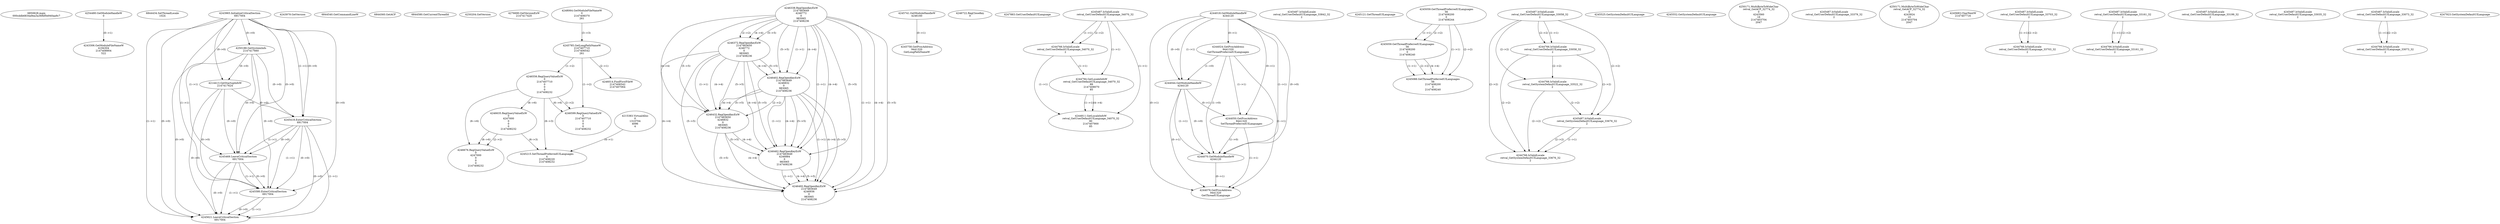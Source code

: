 // Global SCDG with merge call
digraph {
	0 [label="6850628.main
000cddb6834a9ea3a36fbf0e940aa9c7"]
	1 [label="4254480.GetModuleHandleW
0"]
	2 [label="6844434.SetThreadLocale
1024"]
	3 [label="4243965.InitializeCriticalSection
6917004"]
	4 [label="4243979.GetVersion
"]
	5 [label="4250188.GetSystemInfo
2147417660"]
	3 -> 5 [label="(0-->0)"]
	6 [label="6844540.GetCommandLineW
"]
	7 [label="4214413.GetStartupInfoW
2147417624"]
	3 -> 7 [label="(0-->0)"]
	5 -> 7 [label="(0-->0)"]
	8 [label="6844560.GetACP
"]
	9 [label="6844580.GetCurrentThreadId
"]
	10 [label="4250204.GetVersion
"]
	11 [label="4276690.GetVersionExW
2147417420"]
	12 [label="4243306.GetModuleFileNameW
4194304
2147408904
522"]
	1 -> 12 [label="(0-->1)"]
	13 [label="4248064.GetModuleFileNameW
0
2147408370
261"]
	14 [label="4215383.VirtualAlloc
0
1310704
4096
4"]
	15 [label="4246338.RegOpenKeyExW
2147483649
4246772
0
983065
2147408236"]
	16 [label="4245741.GetModuleHandleW
4246160"]
	17 [label="4245758.GetProcAddress
9441320
GetLongPathNameW"]
	16 -> 17 [label="(0-->1)"]
	18 [label="4245785.GetLongPathNameW
2147407710
2147406542
261"]
	13 -> 18 [label="(3-->3)"]
	19 [label="4246556.RegQueryValueExW
0
2147407710
0
0
0
2147408232"]
	18 -> 19 [label="(1-->2)"]
	20 [label="4246599.RegQueryValueExW
0
2147407710
0
0
0
2147408232"]
	18 -> 20 [label="(1-->2)"]
	19 -> 20 [label="(2-->2)"]
	19 -> 20 [label="(6-->6)"]
	21 [label="4246722.RegCloseKey
0"]
	22 [label="4247883.GetUserDefaultUILanguage
"]
	23 [label="4245418.EnterCriticalSection
6917004"]
	3 -> 23 [label="(1-->1)"]
	3 -> 23 [label="(0-->0)"]
	5 -> 23 [label="(0-->0)"]
	7 -> 23 [label="(0-->0)"]
	24 [label="4245469.LeaveCriticalSection
6917004"]
	3 -> 24 [label="(1-->1)"]
	23 -> 24 [label="(1-->1)"]
	3 -> 24 [label="(0-->0)"]
	5 -> 24 [label="(0-->0)"]
	7 -> 24 [label="(0-->0)"]
	23 -> 24 [label="(0-->0)"]
	25 [label="4245487.IsValidLocale
retval_GetUserDefaultUILanguage_34070_32
2"]
	26 [label="4244766.IsValidLocale
retval_GetUserDefaultUILanguage_34070_32
2"]
	25 -> 26 [label="(1-->1)"]
	25 -> 26 [label="(2-->2)"]
	27 [label="4244794.GetLocaleInfoW
retval_GetUserDefaultUILanguage_34070_32
89
2147408070
85"]
	25 -> 27 [label="(1-->1)"]
	26 -> 27 [label="(1-->1)"]
	28 [label="4244811.GetLocaleInfoW
retval_GetUserDefaultUILanguage_34070_32
90
2147407900
85"]
	25 -> 28 [label="(1-->1)"]
	26 -> 28 [label="(1-->1)"]
	27 -> 28 [label="(1-->1)"]
	27 -> 28 [label="(4-->4)"]
	29 [label="4244018.GetModuleHandleW
4244120"]
	30 [label="4244024.GetProcAddress
9441320
GetThreadPreferredUILanguages"]
	29 -> 30 [label="(0-->1)"]
	31 [label="4244044.GetModuleHandleW
4244120"]
	29 -> 31 [label="(1-->1)"]
	29 -> 31 [label="(0-->0)"]
	30 -> 31 [label="(1-->0)"]
	32 [label="4244050.GetProcAddress
9441320
SetThreadPreferredUILanguages"]
	29 -> 32 [label="(0-->1)"]
	30 -> 32 [label="(1-->1)"]
	31 -> 32 [label="(0-->1)"]
	33 [label="4244070.GetModuleHandleW
4244120"]
	29 -> 33 [label="(1-->1)"]
	31 -> 33 [label="(1-->1)"]
	29 -> 33 [label="(0-->0)"]
	30 -> 33 [label="(1-->0)"]
	31 -> 33 [label="(0-->0)"]
	32 -> 33 [label="(1-->0)"]
	34 [label="4244076.GetProcAddress
9441320
GetThreadUILanguage"]
	29 -> 34 [label="(0-->1)"]
	30 -> 34 [label="(1-->1)"]
	31 -> 34 [label="(0-->1)"]
	32 -> 34 [label="(1-->1)"]
	33 -> 34 [label="(0-->1)"]
	35 [label="4246372.RegOpenKeyExW
2147483650
4246772
0
983065
2147408236"]
	15 -> 35 [label="(2-->2)"]
	15 -> 35 [label="(4-->4)"]
	15 -> 35 [label="(5-->5)"]
	36 [label="4246402.RegOpenKeyExW
2147483649
4246832
0
983065
2147408236"]
	15 -> 36 [label="(1-->1)"]
	15 -> 36 [label="(4-->4)"]
	35 -> 36 [label="(4-->4)"]
	15 -> 36 [label="(5-->5)"]
	35 -> 36 [label="(5-->5)"]
	37 [label="4246635.RegQueryValueExW
0
4247000
0
0
0
2147408232"]
	19 -> 37 [label="(6-->6)"]
	38 [label="4245487.IsValidLocale
retval_GetUserDefaultUILanguage_33842_32
2"]
	39 [label="4245121.GetThreadUILanguage
"]
	40 [label="4245059.GetThreadPreferredUILanguages
56
2147408200
0
2147408244"]
	41 [label="4245215.SetThreadPreferredUILanguages
4
2147408220
2147408232"]
	14 -> 41 [label="(4-->1)"]
	19 -> 41 [label="(6-->3)"]
	37 -> 41 [label="(6-->3)"]
	42 [label="4245059.GetThreadPreferredUILanguages
56
2147408200
0
2147408240"]
	40 -> 42 [label="(1-->1)"]
	40 -> 42 [label="(2-->2)"]
	43 [label="4245088.GetThreadPreferredUILanguages
56
2147408200
0
2147408240"]
	40 -> 43 [label="(1-->1)"]
	42 -> 43 [label="(1-->1)"]
	40 -> 43 [label="(2-->2)"]
	42 -> 43 [label="(2-->2)"]
	42 -> 43 [label="(4-->4)"]
	44 [label="4245580.EnterCriticalSection
6917004"]
	3 -> 44 [label="(1-->1)"]
	23 -> 44 [label="(1-->1)"]
	24 -> 44 [label="(1-->1)"]
	3 -> 44 [label="(0-->0)"]
	5 -> 44 [label="(0-->0)"]
	7 -> 44 [label="(0-->0)"]
	23 -> 44 [label="(0-->0)"]
	24 -> 44 [label="(0-->0)"]
	45 [label="4245487.IsValidLocale
retval_GetUserDefaultUILanguage_33058_32
2"]
	46 [label="4244766.IsValidLocale
retval_GetUserDefaultUILanguage_33058_32
2"]
	45 -> 46 [label="(1-->1)"]
	45 -> 46 [label="(2-->2)"]
	47 [label="4245525.GetSystemDefaultUILanguage
"]
	48 [label="4245552.GetSystemDefaultUILanguage
"]
	49 [label="4250171.MultiByteToWideChar
retval_GetACP_32774_32
0
4243560
16
2147403704
2047"]
	50 [label="4246676.RegQueryValueExW
0
4247000
0
0
0
2147408232"]
	37 -> 50 [label="(2-->2)"]
	19 -> 50 [label="(6-->6)"]
	37 -> 50 [label="(6-->6)"]
	51 [label="4245487.IsValidLocale
retval_GetUserDefaultUILanguage_33379_32
2"]
	52 [label="4250171.MultiByteToWideChar
retval_GetACP_32774_32
0
4243924
10
2147403704
2047"]
	53 [label="4245683.CharNextW
2147407716"]
	54 [label="4246014.FindFirstFileW
2147406542
2147407064"]
	18 -> 54 [label="(2-->1)"]
	55 [label="4245487.IsValidLocale
retval_GetUserDefaultUILanguage_33703_32
2"]
	56 [label="4244766.IsValidLocale
retval_GetUserDefaultUILanguage_33703_32
2"]
	55 -> 56 [label="(1-->1)"]
	55 -> 56 [label="(2-->2)"]
	57 [label="4245487.IsValidLocale
retval_GetUserDefaultUILanguage_33161_32
2"]
	58 [label="4246432.RegOpenKeyExW
2147483650
4246832
0
983065
2147408236"]
	35 -> 58 [label="(1-->1)"]
	36 -> 58 [label="(2-->2)"]
	15 -> 58 [label="(4-->4)"]
	35 -> 58 [label="(4-->4)"]
	36 -> 58 [label="(4-->4)"]
	15 -> 58 [label="(5-->5)"]
	35 -> 58 [label="(5-->5)"]
	36 -> 58 [label="(5-->5)"]
	59 [label="4246462.RegOpenKeyExW
2147483649
4246884
0
983065
2147408236"]
	15 -> 59 [label="(1-->1)"]
	36 -> 59 [label="(1-->1)"]
	15 -> 59 [label="(4-->4)"]
	35 -> 59 [label="(4-->4)"]
	36 -> 59 [label="(4-->4)"]
	58 -> 59 [label="(4-->4)"]
	15 -> 59 [label="(5-->5)"]
	35 -> 59 [label="(5-->5)"]
	36 -> 59 [label="(5-->5)"]
	58 -> 59 [label="(5-->5)"]
	60 [label="4245487.IsValidLocale
retval_GetUserDefaultUILanguage_33199_32
2"]
	61 [label="4246492.RegOpenKeyExW
2147483649
4246936
0
983065
2147408236"]
	15 -> 61 [label="(1-->1)"]
	36 -> 61 [label="(1-->1)"]
	59 -> 61 [label="(1-->1)"]
	15 -> 61 [label="(4-->4)"]
	35 -> 61 [label="(4-->4)"]
	36 -> 61 [label="(4-->4)"]
	58 -> 61 [label="(4-->4)"]
	59 -> 61 [label="(4-->4)"]
	15 -> 61 [label="(5-->5)"]
	35 -> 61 [label="(5-->5)"]
	36 -> 61 [label="(5-->5)"]
	58 -> 61 [label="(5-->5)"]
	59 -> 61 [label="(5-->5)"]
	62 [label="4245487.IsValidLocale
retval_GetUserDefaultUILanguage_33035_32
2"]
	63 [label="4245487.IsValidLocale
retval_GetUserDefaultUILanguage_33073_32
2"]
	64 [label="4244766.IsValidLocale
retval_GetUserDefaultUILanguage_33073_32
2"]
	63 -> 64 [label="(1-->1)"]
	63 -> 64 [label="(2-->2)"]
	65 [label="4244766.IsValidLocale
retval_GetSystemDefaultUILanguage_33522_32
2"]
	45 -> 65 [label="(2-->2)"]
	46 -> 65 [label="(2-->2)"]
	66 [label="4245621.LeaveCriticalSection
6917004"]
	3 -> 66 [label="(1-->1)"]
	23 -> 66 [label="(1-->1)"]
	24 -> 66 [label="(1-->1)"]
	44 -> 66 [label="(1-->1)"]
	3 -> 66 [label="(0-->0)"]
	5 -> 66 [label="(0-->0)"]
	7 -> 66 [label="(0-->0)"]
	23 -> 66 [label="(0-->0)"]
	24 -> 66 [label="(0-->0)"]
	44 -> 66 [label="(0-->0)"]
	67 [label="4247923.GetSystemDefaultUILanguage
"]
	68 [label="4245487.IsValidLocale
retval_GetSystemDefaultUILanguage_33676_32
2"]
	45 -> 68 [label="(2-->2)"]
	46 -> 68 [label="(2-->2)"]
	65 -> 68 [label="(2-->2)"]
	69 [label="4244766.IsValidLocale
retval_GetSystemDefaultUILanguage_33676_32
2"]
	68 -> 69 [label="(1-->1)"]
	45 -> 69 [label="(2-->2)"]
	46 -> 69 [label="(2-->2)"]
	65 -> 69 [label="(2-->2)"]
	68 -> 69 [label="(2-->2)"]
	70 [label="4244766.IsValidLocale
retval_GetUserDefaultUILanguage_33161_32
2"]
	57 -> 70 [label="(1-->1)"]
	57 -> 70 [label="(2-->2)"]
}
